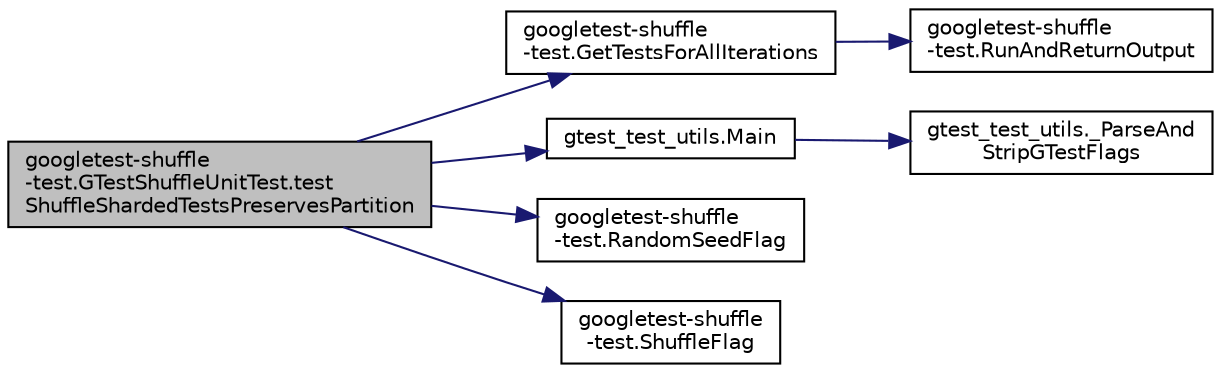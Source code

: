 digraph "googletest-shuffle-test.GTestShuffleUnitTest.testShuffleShardedTestsPreservesPartition"
{
 // LATEX_PDF_SIZE
  bgcolor="transparent";
  edge [fontname="Helvetica",fontsize="10",labelfontname="Helvetica",labelfontsize="10"];
  node [fontname="Helvetica",fontsize="10",shape=record];
  rankdir="LR";
  Node1 [label="googletest-shuffle\l-test.GTestShuffleUnitTest.test\lShuffleShardedTestsPreservesPartition",height=0.2,width=0.4,color="black", fillcolor="grey75", style="filled", fontcolor="black",tooltip=" "];
  Node1 -> Node2 [color="midnightblue",fontsize="10",style="solid",fontname="Helvetica"];
  Node2 [label="googletest-shuffle\l-test.GetTestsForAllIterations",height=0.2,width=0.4,color="black",URL="$namespacegoogletest-shuffle-test.html#a4b81c9525e71495e7f512575a3fe436e",tooltip=" "];
  Node2 -> Node3 [color="midnightblue",fontsize="10",style="solid",fontname="Helvetica"];
  Node3 [label="googletest-shuffle\l-test.RunAndReturnOutput",height=0.2,width=0.4,color="black",URL="$namespacegoogletest-shuffle-test.html#a90f3ab31f08479d825e13816fbeea842",tooltip=" "];
  Node1 -> Node4 [color="midnightblue",fontsize="10",style="solid",fontname="Helvetica"];
  Node4 [label="gtest_test_utils.Main",height=0.2,width=0.4,color="black",URL="$namespacegtest__test__utils.html#a5361b42d9c6843b5b117ead4d1c58cc5",tooltip=" "];
  Node4 -> Node5 [color="midnightblue",fontsize="10",style="solid",fontname="Helvetica"];
  Node5 [label="gtest_test_utils._ParseAnd\lStripGTestFlags",height=0.2,width=0.4,color="black",URL="$namespacegtest__test__utils.html#a05ad62af6574fd7e4fa2cc7c952c4f0b",tooltip=" "];
  Node1 -> Node6 [color="midnightblue",fontsize="10",style="solid",fontname="Helvetica"];
  Node6 [label="googletest-shuffle\l-test.RandomSeedFlag",height=0.2,width=0.4,color="black",URL="$namespacegoogletest-shuffle-test.html#aa073a0449ab11c6cccb62249e70bb06f",tooltip=" "];
  Node1 -> Node7 [color="midnightblue",fontsize="10",style="solid",fontname="Helvetica"];
  Node7 [label="googletest-shuffle\l-test.ShuffleFlag",height=0.2,width=0.4,color="black",URL="$namespacegoogletest-shuffle-test.html#a8f10ee7774fa361a058274410132c2da",tooltip=" "];
}
